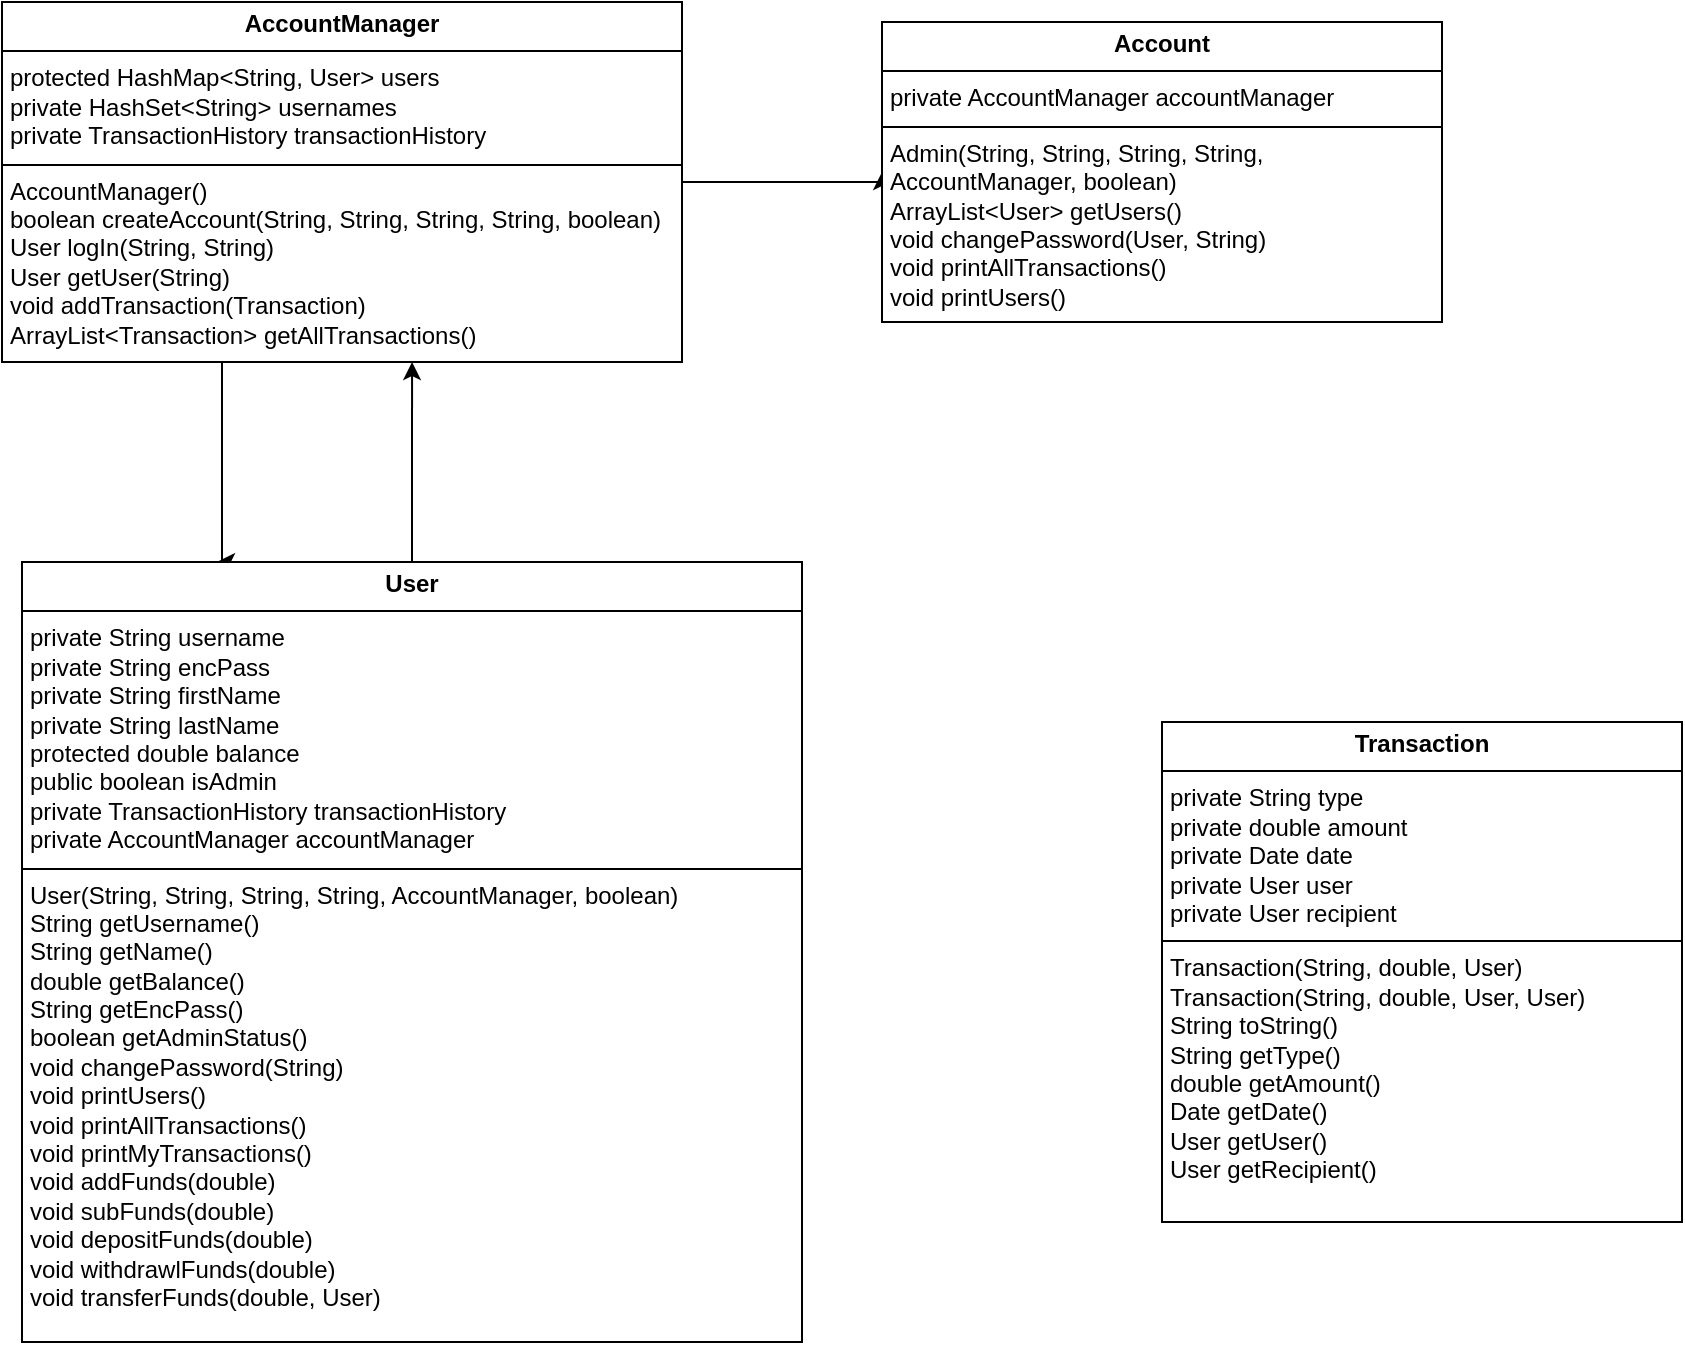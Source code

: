 <mxfile version="24.8.6">
  <diagram name="Page-1" id="c4acf3e9-155e-7222-9cf6-157b1a14988f">
    <mxGraphModel dx="1060" dy="710" grid="1" gridSize="10" guides="1" tooltips="1" connect="1" arrows="1" fold="1" page="1" pageScale="1" pageWidth="850" pageHeight="1100" background="none" math="0" shadow="0">
      <root>
        <mxCell id="0" />
        <mxCell id="1" parent="0" />
        <mxCell id="RVb5oqGzyK0K8IVMlo9C-6" style="edgeStyle=orthogonalEdgeStyle;rounded=0;orthogonalLoop=1;jettySize=auto;html=1;entryX=0;entryY=0.5;entryDx=0;entryDy=0;" edge="1" parent="1" source="RVb5oqGzyK0K8IVMlo9C-1" target="RVb5oqGzyK0K8IVMlo9C-5">
          <mxGeometry relative="1" as="geometry">
            <Array as="points">
              <mxPoint x="500" y="120" />
            </Array>
          </mxGeometry>
        </mxCell>
        <mxCell id="RVb5oqGzyK0K8IVMlo9C-9" style="edgeStyle=orthogonalEdgeStyle;rounded=0;orthogonalLoop=1;jettySize=auto;html=1;exitX=0.5;exitY=1;exitDx=0;exitDy=0;entryX=0.25;entryY=0;entryDx=0;entryDy=0;" edge="1" parent="1" source="RVb5oqGzyK0K8IVMlo9C-1" target="RVb5oqGzyK0K8IVMlo9C-8">
          <mxGeometry relative="1" as="geometry">
            <Array as="points">
              <mxPoint x="170" y="210" />
              <mxPoint x="170" y="310" />
            </Array>
          </mxGeometry>
        </mxCell>
        <mxCell id="RVb5oqGzyK0K8IVMlo9C-1" value="&lt;p style=&quot;margin:0px;margin-top:4px;text-align:center;&quot;&gt;&lt;b&gt;AccountManager&lt;/b&gt;&lt;/p&gt;&lt;hr size=&quot;1&quot; style=&quot;border-style:solid;&quot;&gt;&lt;p style=&quot;margin:0px;margin-left:4px;&quot;&gt;protected HashMap&amp;lt;String, User&amp;gt; users&lt;/p&gt;&lt;p style=&quot;margin:0px;margin-left:4px;&quot;&gt;private HashSet&amp;lt;String&amp;gt; usernames&lt;/p&gt;&lt;p style=&quot;margin:0px;margin-left:4px;&quot;&gt;private TransactionHistory transactionHistory&lt;/p&gt;&lt;hr size=&quot;1&quot; style=&quot;border-style:solid;&quot;&gt;&lt;p style=&quot;margin:0px;margin-left:4px;&quot;&gt;AccountManager()&lt;/p&gt;&lt;p style=&quot;margin:0px;margin-left:4px;&quot;&gt;boolean createAccount(String, String, String, String, boolean)&lt;/p&gt;&lt;p style=&quot;margin:0px;margin-left:4px;&quot;&gt;User logIn(String, String)&lt;/p&gt;&lt;p style=&quot;margin:0px;margin-left:4px;&quot;&gt;User getUser(String)&lt;/p&gt;&lt;p style=&quot;margin:0px;margin-left:4px;&quot;&gt;void addTransaction(Transaction)&lt;/p&gt;&lt;p style=&quot;margin:0px;margin-left:4px;&quot;&gt;ArrayList&amp;lt;Transaction&amp;gt; getAllTransactions()&lt;/p&gt;" style="verticalAlign=top;align=left;overflow=fill;html=1;whiteSpace=wrap;" vertex="1" parent="1">
          <mxGeometry x="60" y="30" width="340" height="180" as="geometry" />
        </mxCell>
        <mxCell id="RVb5oqGzyK0K8IVMlo9C-5" value="&lt;p style=&quot;margin:0px;margin-top:4px;text-align:center;&quot;&gt;&lt;b&gt;Account&lt;/b&gt;&lt;/p&gt;&lt;hr size=&quot;1&quot; style=&quot;border-style:solid;&quot;&gt;&lt;p style=&quot;margin:0px;margin-left:4px;&quot;&gt;private AccountManager accountManager&lt;/p&gt;&lt;hr size=&quot;1&quot; style=&quot;border-style:solid;&quot;&gt;&lt;p style=&quot;margin:0px;margin-left:4px;&quot;&gt;Admin(String, String, String, String, AccountManager, boolean)&lt;/p&gt;&lt;p style=&quot;margin:0px;margin-left:4px;&quot;&gt;ArrayList&amp;lt;User&amp;gt; getUsers()&lt;/p&gt;&lt;p style=&quot;margin:0px;margin-left:4px;&quot;&gt;void changePassword(User, String)&lt;/p&gt;&lt;p style=&quot;margin:0px;margin-left:4px;&quot;&gt;void printAllTransactions()&lt;/p&gt;&lt;p style=&quot;margin:0px;margin-left:4px;&quot;&gt;void printUsers()&lt;/p&gt;" style="verticalAlign=top;align=left;overflow=fill;html=1;whiteSpace=wrap;" vertex="1" parent="1">
          <mxGeometry x="500" y="40" width="280" height="150" as="geometry" />
        </mxCell>
        <mxCell id="RVb5oqGzyK0K8IVMlo9C-8" value="&lt;p style=&quot;margin:0px;margin-top:4px;text-align:center;&quot;&gt;&lt;b&gt;User&lt;/b&gt;&lt;/p&gt;&lt;hr size=&quot;1&quot; style=&quot;border-style:solid;&quot;&gt;&lt;p style=&quot;margin:0px;margin-left:4px;&quot;&gt;private String username&lt;/p&gt;&lt;p style=&quot;margin:0px;margin-left:4px;&quot;&gt;private String encPass&lt;/p&gt;&lt;p style=&quot;margin:0px;margin-left:4px;&quot;&gt;private String firstName&lt;/p&gt;&lt;p style=&quot;margin:0px;margin-left:4px;&quot;&gt;private String lastName&lt;/p&gt;&lt;p style=&quot;margin:0px;margin-left:4px;&quot;&gt;protected double balance&lt;/p&gt;&lt;p style=&quot;margin:0px;margin-left:4px;&quot;&gt;public boolean isAdmin&lt;/p&gt;&lt;p style=&quot;margin:0px;margin-left:4px;&quot;&gt;private TransactionHistory transactionHistory&lt;/p&gt;&lt;p style=&quot;margin:0px;margin-left:4px;&quot;&gt;private AccountManager accountManager&lt;/p&gt;&lt;hr size=&quot;1&quot; style=&quot;border-style:solid;&quot;&gt;&lt;p style=&quot;margin:0px;margin-left:4px;&quot;&gt;User(String, String, String, String, AccountManager, boolean)&lt;/p&gt;&lt;p style=&quot;margin:0px;margin-left:4px;&quot;&gt;String getUsername()&lt;/p&gt;&lt;p style=&quot;margin:0px;margin-left:4px;&quot;&gt;String getName()&lt;/p&gt;&lt;p style=&quot;margin:0px;margin-left:4px;&quot;&gt;double getBalance()&lt;/p&gt;&lt;p style=&quot;margin:0px;margin-left:4px;&quot;&gt;String getEncPass()&lt;/p&gt;&lt;p style=&quot;margin:0px;margin-left:4px;&quot;&gt;boolean getAdminStatus()&lt;/p&gt;&lt;p style=&quot;margin:0px;margin-left:4px;&quot;&gt;void changePassword(String)&lt;/p&gt;&lt;p style=&quot;margin:0px;margin-left:4px;&quot;&gt;void printUsers()&lt;/p&gt;&lt;p style=&quot;margin:0px;margin-left:4px;&quot;&gt;void printAllTransactions()&lt;/p&gt;&lt;p style=&quot;margin:0px;margin-left:4px;&quot;&gt;void printMyTransactions()&lt;/p&gt;&lt;p style=&quot;margin:0px;margin-left:4px;&quot;&gt;void addFunds(double)&lt;/p&gt;&lt;p style=&quot;margin:0px;margin-left:4px;&quot;&gt;void subFunds(double)&lt;/p&gt;&lt;p style=&quot;margin:0px;margin-left:4px;&quot;&gt;void depositFunds(double)&lt;/p&gt;&lt;p style=&quot;margin:0px;margin-left:4px;&quot;&gt;void withdrawlFunds(double)&lt;/p&gt;&lt;p style=&quot;margin:0px;margin-left:4px;&quot;&gt;void transferFunds(double, User)&lt;/p&gt;" style="verticalAlign=top;align=left;overflow=fill;html=1;whiteSpace=wrap;" vertex="1" parent="1">
          <mxGeometry x="70" y="310" width="390" height="390" as="geometry" />
        </mxCell>
        <mxCell id="RVb5oqGzyK0K8IVMlo9C-10" style="edgeStyle=orthogonalEdgeStyle;rounded=0;orthogonalLoop=1;jettySize=auto;html=1;exitX=0.5;exitY=0;exitDx=0;exitDy=0;entryX=0.603;entryY=1;entryDx=0;entryDy=0;entryPerimeter=0;" edge="1" parent="1" source="RVb5oqGzyK0K8IVMlo9C-8" target="RVb5oqGzyK0K8IVMlo9C-1">
          <mxGeometry relative="1" as="geometry" />
        </mxCell>
        <mxCell id="RVb5oqGzyK0K8IVMlo9C-11" value="&lt;p style=&quot;margin:0px;margin-top:4px;text-align:center;&quot;&gt;&lt;b&gt;Transaction&lt;/b&gt;&lt;/p&gt;&lt;hr size=&quot;1&quot; style=&quot;border-style:solid;&quot;&gt;&lt;p style=&quot;margin:0px;margin-left:4px;&quot;&gt;private String type&lt;/p&gt;&lt;p style=&quot;margin:0px;margin-left:4px;&quot;&gt;private double amount&lt;/p&gt;&lt;p style=&quot;margin:0px;margin-left:4px;&quot;&gt;private Date date&lt;/p&gt;&lt;p style=&quot;margin:0px;margin-left:4px;&quot;&gt;private User user&lt;/p&gt;&lt;p style=&quot;margin:0px;margin-left:4px;&quot;&gt;private User recipient&lt;/p&gt;&lt;hr size=&quot;1&quot; style=&quot;border-style:solid;&quot;&gt;&lt;p style=&quot;margin:0px;margin-left:4px;&quot;&gt;Transaction(String, double, User)&lt;/p&gt;&lt;p style=&quot;margin:0px;margin-left:4px;&quot;&gt;Transaction(String, double, User, User)&lt;/p&gt;&lt;p style=&quot;margin:0px;margin-left:4px;&quot;&gt;String toString()&lt;/p&gt;&lt;p style=&quot;margin:0px;margin-left:4px;&quot;&gt;String getType()&lt;/p&gt;&lt;p style=&quot;margin:0px;margin-left:4px;&quot;&gt;double getAmount()&lt;/p&gt;&lt;p style=&quot;margin:0px;margin-left:4px;&quot;&gt;Date getDate()&lt;/p&gt;&lt;p style=&quot;margin:0px;margin-left:4px;&quot;&gt;User getUser()&lt;/p&gt;&lt;p style=&quot;margin:0px;margin-left:4px;&quot;&gt;User getRecipient()&lt;/p&gt;" style="verticalAlign=top;align=left;overflow=fill;html=1;whiteSpace=wrap;" vertex="1" parent="1">
          <mxGeometry x="640" y="390" width="260" height="250" as="geometry" />
        </mxCell>
      </root>
    </mxGraphModel>
  </diagram>
</mxfile>
